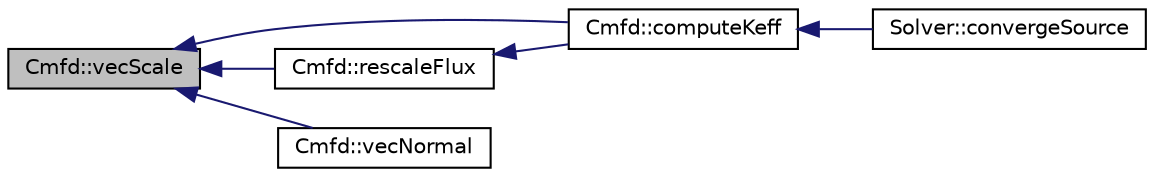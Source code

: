 digraph "Cmfd::vecScale"
{
  edge [fontname="Helvetica",fontsize="10",labelfontname="Helvetica",labelfontsize="10"];
  node [fontname="Helvetica",fontsize="10",shape=record];
  rankdir="LR";
  Node1 [label="Cmfd::vecScale",height=0.2,width=0.4,color="black", fillcolor="grey75", style="filled" fontcolor="black"];
  Node1 -> Node2 [dir="back",color="midnightblue",fontsize="10",style="solid",fontname="Helvetica"];
  Node2 [label="Cmfd::computeKeff",height=0.2,width=0.4,color="black", fillcolor="white", style="filled",URL="$classCmfd.html#ad3da57b100041e93e2ca8d6b89137775",tooltip="CMFD solver that solves the diffusion problem."];
  Node2 -> Node3 [dir="back",color="midnightblue",fontsize="10",style="solid",fontname="Helvetica"];
  Node3 [label="Solver::convergeSource",height=0.2,width=0.4,color="black", fillcolor="white", style="filled",URL="$classSolver.html#af8358a66a7cbd56339211f80a2365678",tooltip="Computes keff by performing a series of transport sweep and source updates."];
  Node1 -> Node4 [dir="back",color="midnightblue",fontsize="10",style="solid",fontname="Helvetica"];
  Node4 [label="Cmfd::rescaleFlux",height=0.2,width=0.4,color="black", fillcolor="white", style="filled",URL="$classCmfd.html#ae2c98ca17f124ff28422060c52c22894",tooltip="Rescale the initial and converged flux arrays."];
  Node4 -> Node2 [dir="back",color="midnightblue",fontsize="10",style="solid",fontname="Helvetica"];
  Node1 -> Node5 [dir="back",color="midnightblue",fontsize="10",style="solid",fontname="Helvetica"];
  Node5 [label="Cmfd::vecNormal",height=0.2,width=0.4,color="black", fillcolor="white", style="filled",URL="$classCmfd.html#adbe1e69d52cc7244fe8cc02e8203cea2",tooltip="Normalize vector to have avg source of 1.0."];
}
